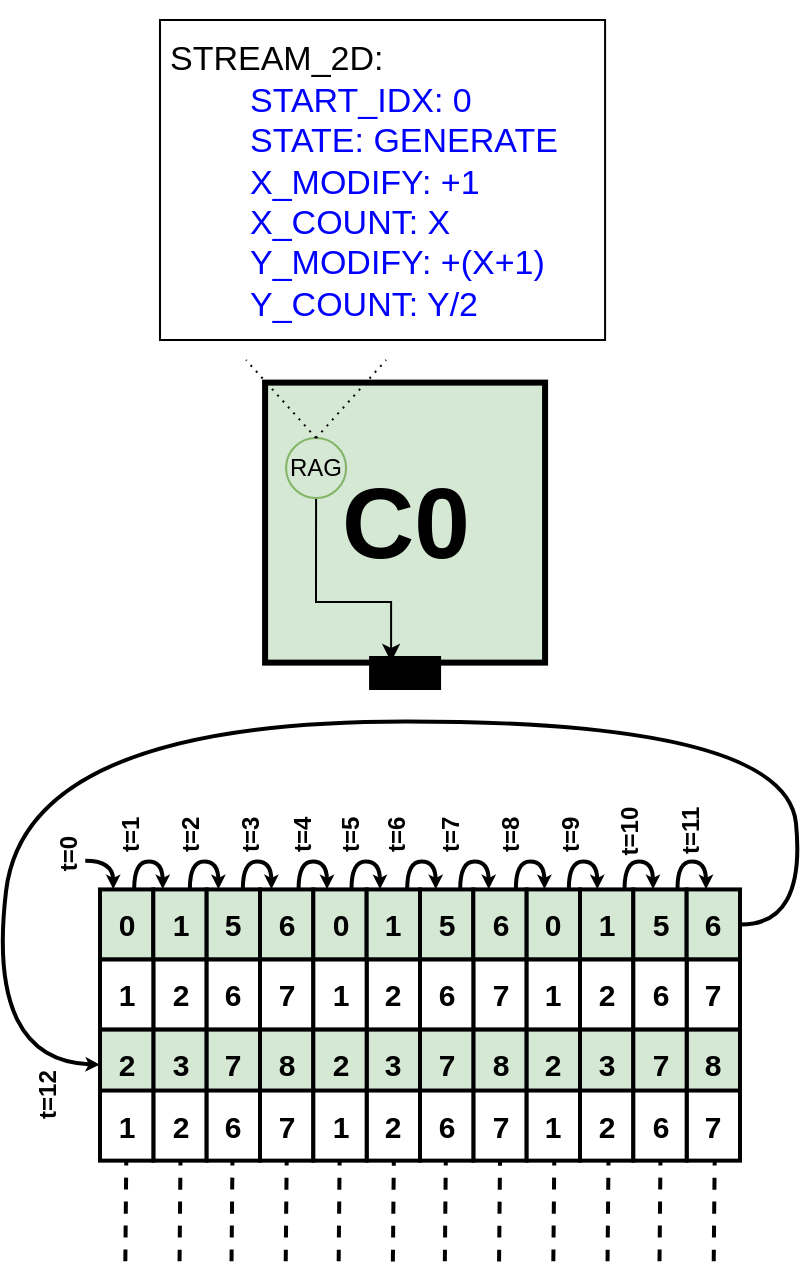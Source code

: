 <mxfile>
    <diagram id="S3U5kxDvKLirV9Vm2tow" name="Page-1">
        <mxGraphModel dx="-974" dy="2746" grid="1" gridSize="10" guides="1" tooltips="1" connect="1" arrows="1" fold="1" page="1" pageScale="1" pageWidth="1100" pageHeight="850" math="0" shadow="0">
            <root>
                <mxCell id="0"/>
                <mxCell id="1" parent="0"/>
                <mxCell id="ayUxG8s4VlRXzF5ZSCcd-15" value="C0" style="whiteSpace=wrap;html=1;aspect=fixed;fillColor=#d5e8d4;strokeColor=#000000;strokeWidth=3;fontSize=50;fontStyle=1" parent="1" vertex="1">
                    <mxGeometry x="3839.54" y="-578.69" width="140" height="140" as="geometry"/>
                </mxCell>
                <mxCell id="ayUxG8s4VlRXzF5ZSCcd-16" value="" style="rounded=0;whiteSpace=wrap;html=1;fontSize=50;fontColor=#000000;strokeColor=#000000;strokeWidth=6;fillColor=#000000;" parent="1" vertex="1">
                    <mxGeometry x="3894.54" y="-439" width="30" height="11" as="geometry"/>
                </mxCell>
                <mxCell id="ayUxG8s4VlRXzF5ZSCcd-17" style="edgeStyle=orthogonalEdgeStyle;rounded=0;orthogonalLoop=1;jettySize=auto;html=1;entryX=0.25;entryY=0;entryDx=0;entryDy=0;" parent="1" source="ayUxG8s4VlRXzF5ZSCcd-18" target="ayUxG8s4VlRXzF5ZSCcd-16" edge="1">
                    <mxGeometry relative="1" as="geometry">
                        <Array as="points">
                            <mxPoint x="3865.54" y="-469"/>
                            <mxPoint x="3902.54" y="-469"/>
                            <mxPoint x="3902.54" y="-439"/>
                        </Array>
                        <mxPoint x="3903.475" y="-515.788" as="targetPoint"/>
                    </mxGeometry>
                </mxCell>
                <mxCell id="ayUxG8s4VlRXzF5ZSCcd-18" value="RAG" style="ellipse;whiteSpace=wrap;html=1;aspect=fixed;sketch=0;fillColor=#d5e8d4;strokeColor=#82b366;" parent="1" vertex="1">
                    <mxGeometry x="3850.04" y="-551" width="30" height="30" as="geometry"/>
                </mxCell>
                <mxCell id="ayUxG8s4VlRXzF5ZSCcd-19" value="" style="endArrow=none;dashed=1;html=1;dashPattern=1 3;strokeWidth=1;exitX=0.5;exitY=0;exitDx=0;exitDy=0;jumpSize=0;" parent="1" source="ayUxG8s4VlRXzF5ZSCcd-18" edge="1">
                    <mxGeometry width="50" height="50" relative="1" as="geometry">
                        <mxPoint x="3950.04" y="-500" as="sourcePoint"/>
                        <mxPoint x="3830.04" y="-590" as="targetPoint"/>
                    </mxGeometry>
                </mxCell>
                <mxCell id="ayUxG8s4VlRXzF5ZSCcd-20" value="" style="endArrow=none;dashed=1;html=1;dashPattern=1 3;strokeWidth=1;exitX=0.5;exitY=0;exitDx=0;exitDy=0;jumpSize=0;" parent="1" source="ayUxG8s4VlRXzF5ZSCcd-18" edge="1">
                    <mxGeometry width="50" height="50" relative="1" as="geometry">
                        <mxPoint x="3875.04" y="-541" as="sourcePoint"/>
                        <mxPoint x="3900.04" y="-590" as="targetPoint"/>
                    </mxGeometry>
                </mxCell>
                <mxCell id="ayUxG8s4VlRXzF5ZSCcd-21" value="&lt;br style=&quot;font-size: 17px&quot;&gt;STREAM_2D:&lt;br style=&quot;font-size: 17px&quot;&gt;&#9;&lt;blockquote style=&quot;margin: 0px 0px 0px 40px ; border: none ; padding: 0px ; font-size: 17px&quot;&gt;&lt;font color=&quot;#0000ff&quot; style=&quot;font-size: 17px&quot;&gt;START_IDX: 0&lt;br style=&quot;font-size: 17px&quot;&gt;STATE: GENERATE&lt;br style=&quot;font-size: 17px&quot;&gt;X_MODIFY: +1&lt;br style=&quot;font-size: 17px&quot;&gt;X_COUNT: X&lt;/font&gt;&lt;/blockquote&gt;&lt;blockquote style=&quot;margin: 0px 0px 0px 40px ; border: none ; padding: 0px ; font-size: 17px&quot;&gt;&lt;font color=&quot;#0000ff&quot; style=&quot;font-size: 17px&quot;&gt;Y_MODIFY: +(X+1)&lt;/font&gt;&lt;/blockquote&gt;&lt;blockquote style=&quot;margin: 0px 0px 0px 40px ; border: none ; padding: 0px ; font-size: 17px&quot;&gt;&lt;font color=&quot;#0000ff&quot; style=&quot;font-size: 17px&quot;&gt;Y_COUNT: Y/2&lt;/font&gt;&lt;/blockquote&gt;&lt;font color=&quot;#0000ff&quot; style=&quot;font-size: 17px&quot;&gt;&lt;span style=&quot;font-size: 17px&quot;&gt;&#9;&lt;/span&gt;&lt;br style=&quot;font-size: 17px&quot;&gt;&lt;/font&gt;&lt;span style=&quot;font-size: 17px&quot;&gt;&#9;&lt;/span&gt;" style="text;html=1;strokeColor=default;fillColor=none;spacing=5;spacingTop=-20;whiteSpace=wrap;overflow=hidden;rounded=0;sketch=0;fontSize=17;" parent="1" vertex="1">
                    <mxGeometry x="3787" y="-760" width="222.54" height="160" as="geometry"/>
                </mxCell>
                <mxCell id="ayUxG8s4VlRXzF5ZSCcd-30" value="t=1" style="text;html=1;align=center;verticalAlign=middle;resizable=0;points=[];autosize=1;strokeColor=none;fillColor=none;fontSize=12;horizontal=0;fontStyle=1" parent="1" vertex="1">
                    <mxGeometry x="3757" y="-362.37" width="30" height="20" as="geometry"/>
                </mxCell>
                <mxCell id="ayUxG8s4VlRXzF5ZSCcd-31" value="t=2" style="text;html=1;align=center;verticalAlign=middle;resizable=0;points=[];autosize=1;strokeColor=none;fillColor=none;fontSize=12;horizontal=0;fontStyle=1" parent="1" vertex="1">
                    <mxGeometry x="3787" y="-362.37" width="30" height="20" as="geometry"/>
                </mxCell>
                <mxCell id="ayUxG8s4VlRXzF5ZSCcd-32" value="t=4" style="text;html=1;align=center;verticalAlign=middle;resizable=0;points=[];autosize=1;strokeColor=none;fillColor=none;fontSize=12;horizontal=0;fontStyle=1" parent="1" vertex="1">
                    <mxGeometry x="3843" y="-362.37" width="30" height="20" as="geometry"/>
                </mxCell>
                <mxCell id="ayUxG8s4VlRXzF5ZSCcd-33" value="t=6" style="text;html=1;align=center;verticalAlign=middle;resizable=0;points=[];autosize=1;strokeColor=none;fillColor=none;fontSize=12;horizontal=0;fontStyle=1" parent="1" vertex="1">
                    <mxGeometry x="3890" y="-362.37" width="30" height="20" as="geometry"/>
                </mxCell>
                <mxCell id="ayUxG8s4VlRXzF5ZSCcd-34" value="t=3" style="text;html=1;align=center;verticalAlign=middle;resizable=0;points=[];autosize=1;strokeColor=none;fillColor=none;fontSize=12;horizontal=0;fontStyle=1" parent="1" vertex="1">
                    <mxGeometry x="3817" y="-362.37" width="30" height="20" as="geometry"/>
                </mxCell>
                <mxCell id="ayUxG8s4VlRXzF5ZSCcd-35" value="t=5" style="text;html=1;align=center;verticalAlign=middle;resizable=0;points=[];autosize=1;strokeColor=none;fillColor=none;fontSize=12;horizontal=0;fontStyle=1" parent="1" vertex="1">
                    <mxGeometry x="3867" y="-362.37" width="30" height="20" as="geometry"/>
                </mxCell>
                <mxCell id="ayUxG8s4VlRXzF5ZSCcd-36" value="t=7" style="text;html=1;align=center;verticalAlign=middle;resizable=0;points=[];autosize=1;strokeColor=none;fillColor=none;fontSize=12;horizontal=0;fontStyle=1" parent="1" vertex="1">
                    <mxGeometry x="3917" y="-362.37" width="30" height="20" as="geometry"/>
                </mxCell>
                <mxCell id="ayUxG8s4VlRXzF5ZSCcd-37" value="t=0" style="text;html=1;align=center;verticalAlign=middle;resizable=0;points=[];autosize=1;strokeColor=none;fillColor=none;fontSize=12;horizontal=0;fontStyle=1" parent="1" vertex="1">
                    <mxGeometry x="3727" y="-352.72" width="30" height="20" as="geometry"/>
                </mxCell>
                <mxCell id="ayUxG8s4VlRXzF5ZSCcd-38" value="t=8" style="text;html=1;align=center;verticalAlign=middle;resizable=0;points=[];autosize=1;strokeColor=none;fillColor=none;fontSize=12;horizontal=0;fontStyle=1" parent="1" vertex="1">
                    <mxGeometry x="3947" y="-362.37" width="30" height="20" as="geometry"/>
                </mxCell>
                <mxCell id="ayUxG8s4VlRXzF5ZSCcd-39" value="t=9" style="text;html=1;align=center;verticalAlign=middle;resizable=0;points=[];autosize=1;strokeColor=none;fillColor=none;fontSize=12;horizontal=0;fontStyle=1" parent="1" vertex="1">
                    <mxGeometry x="3977" y="-362.37" width="30" height="20" as="geometry"/>
                </mxCell>
                <mxCell id="ayUxG8s4VlRXzF5ZSCcd-40" value="t=10" style="text;html=1;align=center;verticalAlign=middle;resizable=0;points=[];autosize=1;strokeColor=none;fillColor=none;fontSize=12;horizontal=0;fontStyle=1" parent="1" vertex="1">
                    <mxGeometry x="4007" y="-368.97" width="30" height="30" as="geometry"/>
                </mxCell>
                <mxCell id="ayUxG8s4VlRXzF5ZSCcd-41" value="t=11" style="text;html=1;align=center;verticalAlign=middle;resizable=0;points=[];autosize=1;strokeColor=none;fillColor=none;fontSize=12;horizontal=0;fontStyle=1" parent="1" vertex="1">
                    <mxGeometry x="4037" y="-369.29" width="30" height="30" as="geometry"/>
                </mxCell>
                <mxCell id="ayUxG8s4VlRXzF5ZSCcd-42" value="t=12" style="text;html=1;align=center;verticalAlign=middle;resizable=0;points=[];autosize=1;strokeColor=none;fillColor=none;fontSize=12;horizontal=0;fontStyle=1" parent="1" vertex="1">
                    <mxGeometry x="3716" y="-237.19" width="30" height="30" as="geometry"/>
                </mxCell>
                <mxCell id="ayUxG8s4VlRXzF5ZSCcd-72" value="" style="group;fontStyle=1;fontSize=15;" parent="1" vertex="1" connectable="0">
                    <mxGeometry x="3757" y="-325.29" width="320" height="186" as="geometry"/>
                </mxCell>
                <mxCell id="ayUxG8s4VlRXzF5ZSCcd-73" value="0" style="rounded=0;whiteSpace=wrap;html=1;fontSize=15;strokeWidth=2;fontStyle=1;fillColor=#d5e8d4;strokeColor=#000000;" parent="ayUxG8s4VlRXzF5ZSCcd-72" vertex="1">
                    <mxGeometry width="26.667" height="35.051" as="geometry"/>
                </mxCell>
                <mxCell id="ayUxG8s4VlRXzF5ZSCcd-74" value="1" style="rounded=0;whiteSpace=wrap;html=1;fontSize=15;strokeWidth=2;fontStyle=1;fillColor=#d5e8d4;strokeColor=#000000;" parent="ayUxG8s4VlRXzF5ZSCcd-72" vertex="1">
                    <mxGeometry x="26.667" width="26.667" height="35.051" as="geometry"/>
                </mxCell>
                <mxCell id="ayUxG8s4VlRXzF5ZSCcd-75" value="2" style="rounded=0;whiteSpace=wrap;html=1;fontSize=15;strokeWidth=2;fontStyle=1;" parent="ayUxG8s4VlRXzF5ZSCcd-72" vertex="1">
                    <mxGeometry x="26.667" y="35.051" width="26.667" height="35.051" as="geometry"/>
                </mxCell>
                <mxCell id="ayUxG8s4VlRXzF5ZSCcd-76" value="3" style="rounded=0;whiteSpace=wrap;html=1;fontSize=15;strokeWidth=2;fontStyle=1;fillColor=#d5e8d4;strokeColor=#000000;" parent="ayUxG8s4VlRXzF5ZSCcd-72" vertex="1">
                    <mxGeometry x="26.667" y="70.103" width="26.667" height="35.051" as="geometry"/>
                </mxCell>
                <mxCell id="ayUxG8s4VlRXzF5ZSCcd-77" value="5" style="rounded=0;whiteSpace=wrap;html=1;fontSize=15;strokeWidth=2;fontStyle=1;fillColor=#d5e8d4;strokeColor=#000000;" parent="ayUxG8s4VlRXzF5ZSCcd-72" vertex="1">
                    <mxGeometry x="53.333" width="26.667" height="35.051" as="geometry"/>
                </mxCell>
                <mxCell id="ayUxG8s4VlRXzF5ZSCcd-78" value="6" style="rounded=0;whiteSpace=wrap;html=1;fontSize=15;strokeWidth=2;fontStyle=1;fillColor=#d5e8d4;strokeColor=#000000;" parent="ayUxG8s4VlRXzF5ZSCcd-72" vertex="1">
                    <mxGeometry x="80" width="26.667" height="35.051" as="geometry"/>
                </mxCell>
                <mxCell id="ayUxG8s4VlRXzF5ZSCcd-79" value="7" style="rounded=0;whiteSpace=wrap;html=1;fontSize=15;strokeWidth=2;fontStyle=1;" parent="ayUxG8s4VlRXzF5ZSCcd-72" vertex="1">
                    <mxGeometry x="80" y="35.051" width="26.667" height="35.051" as="geometry"/>
                </mxCell>
                <mxCell id="ayUxG8s4VlRXzF5ZSCcd-80" value="8" style="rounded=0;whiteSpace=wrap;html=1;fontSize=15;strokeWidth=2;fontStyle=1;fillColor=#d5e8d4;strokeColor=#000000;" parent="ayUxG8s4VlRXzF5ZSCcd-72" vertex="1">
                    <mxGeometry x="80" y="70.103" width="26.667" height="35.051" as="geometry"/>
                </mxCell>
                <mxCell id="ayUxG8s4VlRXzF5ZSCcd-81" value="1" style="rounded=0;whiteSpace=wrap;html=1;fontSize=15;strokeWidth=2;fontStyle=1;" parent="ayUxG8s4VlRXzF5ZSCcd-72" vertex="1">
                    <mxGeometry y="35.051" width="26.667" height="35.051" as="geometry"/>
                </mxCell>
                <mxCell id="ayUxG8s4VlRXzF5ZSCcd-82" value="6" style="rounded=0;whiteSpace=wrap;html=1;fontSize=15;strokeWidth=2;fontStyle=1;" parent="ayUxG8s4VlRXzF5ZSCcd-72" vertex="1">
                    <mxGeometry x="53.333" y="35.051" width="26.667" height="35.051" as="geometry"/>
                </mxCell>
                <mxCell id="ayUxG8s4VlRXzF5ZSCcd-83" value="2" style="rounded=0;whiteSpace=wrap;html=1;fontSize=15;strokeWidth=2;fontStyle=1;fillColor=#d5e8d4;strokeColor=#000000;" parent="ayUxG8s4VlRXzF5ZSCcd-72" vertex="1">
                    <mxGeometry y="70.103" width="26.667" height="35.051" as="geometry"/>
                </mxCell>
                <mxCell id="ayUxG8s4VlRXzF5ZSCcd-84" value="7" style="rounded=0;whiteSpace=wrap;html=1;fontSize=15;strokeWidth=2;fontStyle=1;fillColor=#d5e8d4;strokeColor=#000000;" parent="ayUxG8s4VlRXzF5ZSCcd-72" vertex="1">
                    <mxGeometry x="53.333" y="70.103" width="26.667" height="35.051" as="geometry"/>
                </mxCell>
                <mxCell id="ayUxG8s4VlRXzF5ZSCcd-85" value="0" style="rounded=0;whiteSpace=wrap;html=1;fontSize=15;strokeWidth=2;fontStyle=1;fillColor=#d5e8d4;strokeColor=#000000;" parent="ayUxG8s4VlRXzF5ZSCcd-72" vertex="1">
                    <mxGeometry x="106.667" width="26.667" height="35.051" as="geometry"/>
                </mxCell>
                <mxCell id="ayUxG8s4VlRXzF5ZSCcd-86" value="1" style="rounded=0;whiteSpace=wrap;html=1;fontSize=15;strokeWidth=2;fontStyle=1;fillColor=#d5e8d4;strokeColor=#000000;" parent="ayUxG8s4VlRXzF5ZSCcd-72" vertex="1">
                    <mxGeometry x="133.333" width="26.667" height="35.051" as="geometry"/>
                </mxCell>
                <mxCell id="ayUxG8s4VlRXzF5ZSCcd-87" value="2" style="rounded=0;whiteSpace=wrap;html=1;fontSize=15;strokeWidth=2;fontStyle=1;" parent="ayUxG8s4VlRXzF5ZSCcd-72" vertex="1">
                    <mxGeometry x="133.333" y="35.051" width="26.667" height="35.051" as="geometry"/>
                </mxCell>
                <mxCell id="ayUxG8s4VlRXzF5ZSCcd-88" value="3" style="rounded=0;whiteSpace=wrap;html=1;fontSize=15;strokeWidth=2;fontStyle=1;fillColor=#d5e8d4;strokeColor=#000000;" parent="ayUxG8s4VlRXzF5ZSCcd-72" vertex="1">
                    <mxGeometry x="133.333" y="70.103" width="26.667" height="35.051" as="geometry"/>
                </mxCell>
                <mxCell id="ayUxG8s4VlRXzF5ZSCcd-89" value="5" style="rounded=0;whiteSpace=wrap;html=1;fontSize=15;strokeWidth=2;fontStyle=1;fillColor=#d5e8d4;strokeColor=#000000;" parent="ayUxG8s4VlRXzF5ZSCcd-72" vertex="1">
                    <mxGeometry x="160" width="26.667" height="35.051" as="geometry"/>
                </mxCell>
                <mxCell id="ayUxG8s4VlRXzF5ZSCcd-90" value="6" style="rounded=0;whiteSpace=wrap;html=1;fontSize=15;strokeWidth=2;fontStyle=1;fillColor=#d5e8d4;strokeColor=#000000;" parent="ayUxG8s4VlRXzF5ZSCcd-72" vertex="1">
                    <mxGeometry x="186.667" width="26.667" height="35.051" as="geometry"/>
                </mxCell>
                <mxCell id="ayUxG8s4VlRXzF5ZSCcd-91" value="7" style="rounded=0;whiteSpace=wrap;html=1;fontSize=15;strokeWidth=2;fontStyle=1;" parent="ayUxG8s4VlRXzF5ZSCcd-72" vertex="1">
                    <mxGeometry x="186.667" y="35.051" width="26.667" height="35.051" as="geometry"/>
                </mxCell>
                <mxCell id="ayUxG8s4VlRXzF5ZSCcd-92" value="8" style="rounded=0;whiteSpace=wrap;html=1;fontSize=15;strokeWidth=2;fontStyle=1;fillColor=#d5e8d4;strokeColor=#000000;" parent="ayUxG8s4VlRXzF5ZSCcd-72" vertex="1">
                    <mxGeometry x="186.667" y="70.103" width="26.667" height="35.051" as="geometry"/>
                </mxCell>
                <mxCell id="ayUxG8s4VlRXzF5ZSCcd-93" value="1" style="rounded=0;whiteSpace=wrap;html=1;fontSize=15;strokeWidth=2;fontStyle=1;" parent="ayUxG8s4VlRXzF5ZSCcd-72" vertex="1">
                    <mxGeometry x="106.667" y="35.051" width="26.667" height="35.051" as="geometry"/>
                </mxCell>
                <mxCell id="ayUxG8s4VlRXzF5ZSCcd-94" value="6" style="rounded=0;whiteSpace=wrap;html=1;fontSize=15;strokeWidth=2;fontStyle=1;" parent="ayUxG8s4VlRXzF5ZSCcd-72" vertex="1">
                    <mxGeometry x="160" y="35.051" width="26.667" height="35.051" as="geometry"/>
                </mxCell>
                <mxCell id="ayUxG8s4VlRXzF5ZSCcd-95" value="2" style="rounded=0;whiteSpace=wrap;html=1;fontSize=15;strokeWidth=2;fontStyle=1;fillColor=#d5e8d4;strokeColor=#000000;" parent="ayUxG8s4VlRXzF5ZSCcd-72" vertex="1">
                    <mxGeometry x="106.667" y="70.103" width="26.667" height="35.051" as="geometry"/>
                </mxCell>
                <mxCell id="ayUxG8s4VlRXzF5ZSCcd-96" value="7" style="rounded=0;whiteSpace=wrap;html=1;fontSize=15;strokeWidth=2;fontStyle=1;fillColor=#d5e8d4;strokeColor=#000000;" parent="ayUxG8s4VlRXzF5ZSCcd-72" vertex="1">
                    <mxGeometry x="160" y="70.103" width="26.667" height="35.051" as="geometry"/>
                </mxCell>
                <mxCell id="ayUxG8s4VlRXzF5ZSCcd-97" value="0" style="rounded=0;whiteSpace=wrap;html=1;fontSize=15;strokeWidth=2;fontStyle=1;fillColor=#d5e8d4;strokeColor=#000000;" parent="ayUxG8s4VlRXzF5ZSCcd-72" vertex="1">
                    <mxGeometry x="213.333" width="26.667" height="35.051" as="geometry"/>
                </mxCell>
                <mxCell id="ayUxG8s4VlRXzF5ZSCcd-98" value="1" style="rounded=0;whiteSpace=wrap;html=1;fontSize=15;strokeWidth=2;fontStyle=1;fillColor=#d5e8d4;strokeColor=#000000;" parent="ayUxG8s4VlRXzF5ZSCcd-72" vertex="1">
                    <mxGeometry x="240" width="26.667" height="35.051" as="geometry"/>
                </mxCell>
                <mxCell id="ayUxG8s4VlRXzF5ZSCcd-99" value="2" style="rounded=0;whiteSpace=wrap;html=1;fontSize=15;strokeWidth=2;fontStyle=1;" parent="ayUxG8s4VlRXzF5ZSCcd-72" vertex="1">
                    <mxGeometry x="240" y="35.051" width="26.667" height="35.051" as="geometry"/>
                </mxCell>
                <mxCell id="ayUxG8s4VlRXzF5ZSCcd-100" value="3" style="rounded=0;whiteSpace=wrap;html=1;fontSize=15;strokeWidth=2;fontStyle=1;fillColor=#d5e8d4;strokeColor=#000000;" parent="ayUxG8s4VlRXzF5ZSCcd-72" vertex="1">
                    <mxGeometry x="240" y="70.103" width="26.667" height="35.051" as="geometry"/>
                </mxCell>
                <mxCell id="ayUxG8s4VlRXzF5ZSCcd-101" value="5" style="rounded=0;whiteSpace=wrap;html=1;fontSize=15;strokeWidth=2;fontStyle=1;fillColor=#d5e8d4;strokeColor=#000000;" parent="ayUxG8s4VlRXzF5ZSCcd-72" vertex="1">
                    <mxGeometry x="266.667" width="26.667" height="35.051" as="geometry"/>
                </mxCell>
                <mxCell id="ayUxG8s4VlRXzF5ZSCcd-102" value="6" style="rounded=0;whiteSpace=wrap;html=1;fontSize=15;strokeWidth=2;fontStyle=1;fillColor=#d5e8d4;strokeColor=#000000;" parent="ayUxG8s4VlRXzF5ZSCcd-72" vertex="1">
                    <mxGeometry x="293.333" width="26.667" height="35.051" as="geometry"/>
                </mxCell>
                <mxCell id="ayUxG8s4VlRXzF5ZSCcd-103" value="7" style="rounded=0;whiteSpace=wrap;html=1;fontSize=15;strokeWidth=2;fontStyle=1;" parent="ayUxG8s4VlRXzF5ZSCcd-72" vertex="1">
                    <mxGeometry x="293.333" y="35.051" width="26.667" height="35.051" as="geometry"/>
                </mxCell>
                <mxCell id="ayUxG8s4VlRXzF5ZSCcd-104" value="8" style="rounded=0;whiteSpace=wrap;html=1;fontSize=15;strokeWidth=2;fontStyle=1;fillColor=#d5e8d4;strokeColor=#000000;" parent="ayUxG8s4VlRXzF5ZSCcd-72" vertex="1">
                    <mxGeometry x="293.333" y="70.103" width="26.667" height="35.051" as="geometry"/>
                </mxCell>
                <mxCell id="ayUxG8s4VlRXzF5ZSCcd-105" value="1" style="rounded=0;whiteSpace=wrap;html=1;fontSize=15;strokeWidth=2;fontStyle=1;" parent="ayUxG8s4VlRXzF5ZSCcd-72" vertex="1">
                    <mxGeometry x="213.333" y="35.051" width="26.667" height="35.051" as="geometry"/>
                </mxCell>
                <mxCell id="ayUxG8s4VlRXzF5ZSCcd-106" value="6" style="rounded=0;whiteSpace=wrap;html=1;fontSize=15;strokeWidth=2;fontStyle=1;" parent="ayUxG8s4VlRXzF5ZSCcd-72" vertex="1">
                    <mxGeometry x="266.667" y="35.051" width="26.667" height="35.051" as="geometry"/>
                </mxCell>
                <mxCell id="ayUxG8s4VlRXzF5ZSCcd-107" value="2" style="rounded=0;whiteSpace=wrap;html=1;fontSize=15;strokeWidth=2;fontStyle=1;fillColor=#d5e8d4;strokeColor=#000000;" parent="ayUxG8s4VlRXzF5ZSCcd-72" vertex="1">
                    <mxGeometry x="213.333" y="70.103" width="26.667" height="35.051" as="geometry"/>
                </mxCell>
                <mxCell id="ayUxG8s4VlRXzF5ZSCcd-108" value="7" style="rounded=0;whiteSpace=wrap;html=1;fontSize=15;strokeWidth=2;fontStyle=1;fillColor=#d5e8d4;strokeColor=#000000;" parent="ayUxG8s4VlRXzF5ZSCcd-72" vertex="1">
                    <mxGeometry x="266.667" y="70.103" width="26.667" height="35.051" as="geometry"/>
                </mxCell>
                <mxCell id="ayUxG8s4VlRXzF5ZSCcd-109" value="2" style="rounded=0;whiteSpace=wrap;html=1;fontSize=15;strokeWidth=2;fontStyle=1;" parent="ayUxG8s4VlRXzF5ZSCcd-72" vertex="1">
                    <mxGeometry x="26.667" y="100.562" width="26.667" height="35.051" as="geometry"/>
                </mxCell>
                <mxCell id="ayUxG8s4VlRXzF5ZSCcd-110" value="7" style="rounded=0;whiteSpace=wrap;html=1;fontSize=15;strokeWidth=2;fontStyle=1;" parent="ayUxG8s4VlRXzF5ZSCcd-72" vertex="1">
                    <mxGeometry x="80" y="100.562" width="26.667" height="35.051" as="geometry"/>
                </mxCell>
                <mxCell id="ayUxG8s4VlRXzF5ZSCcd-111" value="1" style="rounded=0;whiteSpace=wrap;html=1;fontSize=15;strokeWidth=2;fontStyle=1;" parent="ayUxG8s4VlRXzF5ZSCcd-72" vertex="1">
                    <mxGeometry y="100.562" width="26.667" height="35.051" as="geometry"/>
                </mxCell>
                <mxCell id="ayUxG8s4VlRXzF5ZSCcd-112" value="6" style="rounded=0;whiteSpace=wrap;html=1;fontSize=15;strokeWidth=2;fontStyle=1;" parent="ayUxG8s4VlRXzF5ZSCcd-72" vertex="1">
                    <mxGeometry x="53.333" y="100.562" width="26.667" height="35.051" as="geometry"/>
                </mxCell>
                <mxCell id="ayUxG8s4VlRXzF5ZSCcd-113" value="2" style="rounded=0;whiteSpace=wrap;html=1;fontSize=15;strokeWidth=2;fontStyle=1;" parent="ayUxG8s4VlRXzF5ZSCcd-72" vertex="1">
                    <mxGeometry x="133.333" y="100.562" width="26.667" height="35.051" as="geometry"/>
                </mxCell>
                <mxCell id="ayUxG8s4VlRXzF5ZSCcd-114" value="7" style="rounded=0;whiteSpace=wrap;html=1;fontSize=15;strokeWidth=2;fontStyle=1;" parent="ayUxG8s4VlRXzF5ZSCcd-72" vertex="1">
                    <mxGeometry x="186.667" y="100.562" width="26.667" height="35.051" as="geometry"/>
                </mxCell>
                <mxCell id="ayUxG8s4VlRXzF5ZSCcd-115" value="1" style="rounded=0;whiteSpace=wrap;html=1;fontSize=15;strokeWidth=2;fontStyle=1;" parent="ayUxG8s4VlRXzF5ZSCcd-72" vertex="1">
                    <mxGeometry x="106.667" y="100.562" width="26.667" height="35.051" as="geometry"/>
                </mxCell>
                <mxCell id="ayUxG8s4VlRXzF5ZSCcd-116" value="6" style="rounded=0;whiteSpace=wrap;html=1;fontSize=15;strokeWidth=2;fontStyle=1;" parent="ayUxG8s4VlRXzF5ZSCcd-72" vertex="1">
                    <mxGeometry x="160" y="100.562" width="26.667" height="35.051" as="geometry"/>
                </mxCell>
                <mxCell id="ayUxG8s4VlRXzF5ZSCcd-117" value="2" style="rounded=0;whiteSpace=wrap;html=1;fontSize=15;strokeWidth=2;fontStyle=1;" parent="ayUxG8s4VlRXzF5ZSCcd-72" vertex="1">
                    <mxGeometry x="240" y="100.562" width="26.667" height="35.051" as="geometry"/>
                </mxCell>
                <mxCell id="ayUxG8s4VlRXzF5ZSCcd-118" value="7" style="rounded=0;whiteSpace=wrap;html=1;fontSize=15;strokeWidth=2;fontStyle=1;" parent="ayUxG8s4VlRXzF5ZSCcd-72" vertex="1">
                    <mxGeometry x="293.333" y="100.562" width="26.667" height="35.051" as="geometry"/>
                </mxCell>
                <mxCell id="ayUxG8s4VlRXzF5ZSCcd-119" value="1" style="rounded=0;whiteSpace=wrap;html=1;fontSize=15;strokeWidth=2;fontStyle=1;" parent="ayUxG8s4VlRXzF5ZSCcd-72" vertex="1">
                    <mxGeometry x="213.333" y="100.562" width="26.667" height="35.051" as="geometry"/>
                </mxCell>
                <mxCell id="ayUxG8s4VlRXzF5ZSCcd-120" value="6" style="rounded=0;whiteSpace=wrap;html=1;fontSize=15;strokeWidth=2;fontStyle=1;" parent="ayUxG8s4VlRXzF5ZSCcd-72" vertex="1">
                    <mxGeometry x="266.667" y="100.562" width="26.667" height="35.051" as="geometry"/>
                </mxCell>
                <mxCell id="ayUxG8s4VlRXzF5ZSCcd-121" value="" style="endArrow=none;dashed=1;html=1;fontSize=15;endSize=1;strokeWidth=2;curved=1;fontStyle=1" parent="ayUxG8s4VlRXzF5ZSCcd-72" edge="1">
                    <mxGeometry width="50" height="50" relative="1" as="geometry">
                        <mxPoint x="12.667" y="185.93" as="sourcePoint"/>
                        <mxPoint x="13.133" y="135.614" as="targetPoint"/>
                    </mxGeometry>
                </mxCell>
                <mxCell id="ayUxG8s4VlRXzF5ZSCcd-122" value="" style="endArrow=none;dashed=1;html=1;fontSize=15;endSize=1;strokeWidth=2;curved=1;fontStyle=1" parent="ayUxG8s4VlRXzF5ZSCcd-72" edge="1">
                    <mxGeometry width="50" height="50" relative="1" as="geometry">
                        <mxPoint x="39.773" y="185.965" as="sourcePoint"/>
                        <mxPoint x="40.24" y="135.649" as="targetPoint"/>
                    </mxGeometry>
                </mxCell>
                <mxCell id="ayUxG8s4VlRXzF5ZSCcd-123" value="" style="endArrow=none;dashed=1;html=1;fontSize=15;endSize=1;strokeWidth=2;curved=1;fontStyle=1" parent="ayUxG8s4VlRXzF5ZSCcd-72" edge="1">
                    <mxGeometry width="50" height="50" relative="1" as="geometry">
                        <mxPoint x="65.76" y="185.93" as="sourcePoint"/>
                        <mxPoint x="66.227" y="135.614" as="targetPoint"/>
                    </mxGeometry>
                </mxCell>
                <mxCell id="ayUxG8s4VlRXzF5ZSCcd-124" value="" style="endArrow=none;dashed=1;html=1;fontSize=15;endSize=1;strokeWidth=2;curved=1;fontStyle=1" parent="ayUxG8s4VlRXzF5ZSCcd-72" edge="1">
                    <mxGeometry width="50" height="50" relative="1" as="geometry">
                        <mxPoint x="92.867" y="185.965" as="sourcePoint"/>
                        <mxPoint x="93.333" y="135.649" as="targetPoint"/>
                    </mxGeometry>
                </mxCell>
                <mxCell id="ayUxG8s4VlRXzF5ZSCcd-125" value="" style="endArrow=none;dashed=1;html=1;fontSize=15;endSize=1;strokeWidth=2;curved=1;fontStyle=1" parent="ayUxG8s4VlRXzF5ZSCcd-72" edge="1">
                    <mxGeometry width="50" height="50" relative="1" as="geometry">
                        <mxPoint x="119.333" y="185.965" as="sourcePoint"/>
                        <mxPoint x="119.8" y="135.649" as="targetPoint"/>
                    </mxGeometry>
                </mxCell>
                <mxCell id="ayUxG8s4VlRXzF5ZSCcd-126" value="" style="endArrow=none;dashed=1;html=1;fontSize=15;endSize=1;strokeWidth=2;curved=1;fontStyle=1" parent="ayUxG8s4VlRXzF5ZSCcd-72" edge="1">
                    <mxGeometry width="50" height="50" relative="1" as="geometry">
                        <mxPoint x="146.44" y="186" as="sourcePoint"/>
                        <mxPoint x="146.907" y="135.684" as="targetPoint"/>
                    </mxGeometry>
                </mxCell>
                <mxCell id="ayUxG8s4VlRXzF5ZSCcd-127" value="" style="endArrow=none;dashed=1;html=1;fontSize=15;endSize=1;strokeWidth=2;curved=1;fontStyle=1" parent="ayUxG8s4VlRXzF5ZSCcd-72" edge="1">
                    <mxGeometry width="50" height="50" relative="1" as="geometry">
                        <mxPoint x="172.427" y="185.965" as="sourcePoint"/>
                        <mxPoint x="172.893" y="135.649" as="targetPoint"/>
                    </mxGeometry>
                </mxCell>
                <mxCell id="ayUxG8s4VlRXzF5ZSCcd-128" value="" style="endArrow=none;dashed=1;html=1;fontSize=15;endSize=1;strokeWidth=2;curved=1;fontStyle=1" parent="ayUxG8s4VlRXzF5ZSCcd-72" edge="1">
                    <mxGeometry width="50" height="50" relative="1" as="geometry">
                        <mxPoint x="199.533" y="186" as="sourcePoint"/>
                        <mxPoint x="200.0" y="135.684" as="targetPoint"/>
                    </mxGeometry>
                </mxCell>
                <mxCell id="ayUxG8s4VlRXzF5ZSCcd-129" value="" style="endArrow=none;dashed=1;html=1;fontSize=15;endSize=1;strokeWidth=2;curved=1;fontStyle=1" parent="ayUxG8s4VlRXzF5ZSCcd-72" edge="1">
                    <mxGeometry width="50" height="50" relative="1" as="geometry">
                        <mxPoint x="226.667" y="185.93" as="sourcePoint"/>
                        <mxPoint x="227.133" y="135.614" as="targetPoint"/>
                    </mxGeometry>
                </mxCell>
                <mxCell id="ayUxG8s4VlRXzF5ZSCcd-130" value="" style="endArrow=none;dashed=1;html=1;fontSize=15;endSize=1;strokeWidth=2;curved=1;fontStyle=1" parent="ayUxG8s4VlRXzF5ZSCcd-72" edge="1">
                    <mxGeometry width="50" height="50" relative="1" as="geometry">
                        <mxPoint x="253.773" y="185.965" as="sourcePoint"/>
                        <mxPoint x="254.24" y="135.649" as="targetPoint"/>
                    </mxGeometry>
                </mxCell>
                <mxCell id="ayUxG8s4VlRXzF5ZSCcd-131" value="" style="endArrow=none;dashed=1;html=1;fontSize=15;endSize=1;strokeWidth=2;curved=1;fontStyle=1" parent="ayUxG8s4VlRXzF5ZSCcd-72" edge="1">
                    <mxGeometry width="50" height="50" relative="1" as="geometry">
                        <mxPoint x="279.76" y="185.93" as="sourcePoint"/>
                        <mxPoint x="280.227" y="135.614" as="targetPoint"/>
                    </mxGeometry>
                </mxCell>
                <mxCell id="ayUxG8s4VlRXzF5ZSCcd-132" value="" style="endArrow=none;dashed=1;html=1;fontSize=15;endSize=1;strokeWidth=2;curved=1;fontStyle=1" parent="ayUxG8s4VlRXzF5ZSCcd-72" edge="1">
                    <mxGeometry width="50" height="50" relative="1" as="geometry">
                        <mxPoint x="306.867" y="185.965" as="sourcePoint"/>
                        <mxPoint x="307.333" y="135.649" as="targetPoint"/>
                    </mxGeometry>
                </mxCell>
                <mxCell id="ayUxG8s4VlRXzF5ZSCcd-133" value="" style="endArrow=classic;html=1;fontSize=12;endSize=1;strokeWidth=2;curved=1;exitX=1;exitY=0.5;exitDx=0;exitDy=0;entryX=0;entryY=0.5;entryDx=0;entryDy=0;" parent="ayUxG8s4VlRXzF5ZSCcd-72" source="ayUxG8s4VlRXzF5ZSCcd-102" target="ayUxG8s4VlRXzF5ZSCcd-83" edge="1">
                    <mxGeometry width="50" height="50" relative="1" as="geometry">
                        <mxPoint x="250" y="-42.69" as="sourcePoint"/>
                        <mxPoint x="-60" y="27.31" as="targetPoint"/>
                        <Array as="points">
                            <mxPoint x="353" y="18"/>
                            <mxPoint x="343" y="-84"/>
                            <mxPoint x="-37" y="-84"/>
                            <mxPoint x="-57" y="86"/>
                        </Array>
                    </mxGeometry>
                </mxCell>
                <mxCell id="ayUxG8s4VlRXzF5ZSCcd-134" value="" style="group" parent="1" vertex="1" connectable="0">
                    <mxGeometry x="3750" y="-339.29" width="310" height="14.31" as="geometry"/>
                </mxCell>
                <mxCell id="ayUxG8s4VlRXzF5ZSCcd-135" style="edgeStyle=orthogonalEdgeStyle;curved=1;orthogonalLoop=1;jettySize=auto;html=1;exitX=0.75;exitY=0;exitDx=0;exitDy=0;entryX=0.25;entryY=0;entryDx=0;entryDy=0;fontSize=12;endSize=1;strokeWidth=2;" parent="ayUxG8s4VlRXzF5ZSCcd-134" edge="1">
                    <mxGeometry relative="1" as="geometry">
                        <mxPoint x="51.927" y="13.859" as="sourcePoint"/>
                        <mxPoint x="65.51" y="13.859" as="targetPoint"/>
                        <Array as="points">
                            <mxPoint x="52.606"/>
                            <mxPoint x="66.189"/>
                            <mxPoint x="66.189" y="14.299"/>
                        </Array>
                    </mxGeometry>
                </mxCell>
                <mxCell id="ayUxG8s4VlRXzF5ZSCcd-136" style="edgeStyle=orthogonalEdgeStyle;curved=1;orthogonalLoop=1;jettySize=auto;html=1;exitX=0.75;exitY=0;exitDx=0;exitDy=0;entryX=0.25;entryY=0;entryDx=0;entryDy=0;fontSize=12;endSize=1;strokeWidth=2;" parent="ayUxG8s4VlRXzF5ZSCcd-134" edge="1">
                    <mxGeometry relative="1" as="geometry">
                        <mxPoint x="24.082" y="13.859" as="sourcePoint"/>
                        <mxPoint x="37.665" y="13.859" as="targetPoint"/>
                        <Array as="points">
                            <mxPoint x="24.761"/>
                            <mxPoint x="38.344"/>
                            <mxPoint x="38.344" y="14.299"/>
                        </Array>
                    </mxGeometry>
                </mxCell>
                <mxCell id="ayUxG8s4VlRXzF5ZSCcd-137" style="edgeStyle=orthogonalEdgeStyle;curved=1;orthogonalLoop=1;jettySize=auto;html=1;exitX=0.75;exitY=0;exitDx=0;exitDy=0;entryX=0.25;entryY=0;entryDx=0;entryDy=0;fontSize=12;endSize=1;strokeWidth=2;" parent="ayUxG8s4VlRXzF5ZSCcd-134" edge="1">
                    <mxGeometry relative="1" as="geometry">
                        <mxPoint x="106.258" y="13.859" as="sourcePoint"/>
                        <mxPoint x="119.841" y="13.859" as="targetPoint"/>
                        <Array as="points">
                            <mxPoint x="106.937"/>
                            <mxPoint x="120.52"/>
                            <mxPoint x="120.52" y="14.299"/>
                        </Array>
                    </mxGeometry>
                </mxCell>
                <mxCell id="ayUxG8s4VlRXzF5ZSCcd-138" style="edgeStyle=orthogonalEdgeStyle;curved=1;orthogonalLoop=1;jettySize=auto;html=1;exitX=0.75;exitY=0;exitDx=0;exitDy=0;entryX=0.25;entryY=0;entryDx=0;entryDy=0;fontSize=12;endSize=1;strokeWidth=2;" parent="ayUxG8s4VlRXzF5ZSCcd-134" edge="1">
                    <mxGeometry relative="1" as="geometry">
                        <mxPoint x="78.413" y="13.859" as="sourcePoint"/>
                        <mxPoint x="91.996" y="13.859" as="targetPoint"/>
                        <Array as="points">
                            <mxPoint x="79.093"/>
                            <mxPoint x="92.675"/>
                            <mxPoint x="92.675" y="14.299"/>
                        </Array>
                    </mxGeometry>
                </mxCell>
                <mxCell id="ayUxG8s4VlRXzF5ZSCcd-139" style="edgeStyle=orthogonalEdgeStyle;curved=1;orthogonalLoop=1;jettySize=auto;html=1;exitX=0.75;exitY=0;exitDx=0;exitDy=0;entryX=0.25;entryY=0;entryDx=0;entryDy=0;fontSize=12;endSize=1;strokeWidth=2;" parent="ayUxG8s4VlRXzF5ZSCcd-134" edge="1">
                    <mxGeometry relative="1" as="geometry">
                        <mxPoint x="160.589" y="13.859" as="sourcePoint"/>
                        <mxPoint x="174.172" y="13.859" as="targetPoint"/>
                        <Array as="points">
                            <mxPoint x="161.268"/>
                            <mxPoint x="174.851"/>
                            <mxPoint x="174.851" y="14.299"/>
                        </Array>
                    </mxGeometry>
                </mxCell>
                <mxCell id="ayUxG8s4VlRXzF5ZSCcd-140" style="edgeStyle=orthogonalEdgeStyle;curved=1;orthogonalLoop=1;jettySize=auto;html=1;exitX=0.75;exitY=0;exitDx=0;exitDy=0;entryX=0.25;entryY=0;entryDx=0;entryDy=0;fontSize=12;endSize=1;strokeWidth=2;" parent="ayUxG8s4VlRXzF5ZSCcd-134" edge="1">
                    <mxGeometry relative="1" as="geometry">
                        <mxPoint x="132.745" y="13.859" as="sourcePoint"/>
                        <mxPoint x="146.327" y="13.859" as="targetPoint"/>
                        <Array as="points">
                            <mxPoint x="133.424"/>
                            <mxPoint x="147.007"/>
                            <mxPoint x="147.007" y="14.299"/>
                        </Array>
                    </mxGeometry>
                </mxCell>
                <mxCell id="ayUxG8s4VlRXzF5ZSCcd-141" style="edgeStyle=orthogonalEdgeStyle;curved=1;orthogonalLoop=1;jettySize=auto;html=1;exitX=0.75;exitY=0;exitDx=0;exitDy=0;entryX=0.25;entryY=0;entryDx=0;entryDy=0;fontSize=12;endSize=1;strokeWidth=2;" parent="ayUxG8s4VlRXzF5ZSCcd-134" edge="1">
                    <mxGeometry relative="1" as="geometry">
                        <mxPoint x="214.92" y="13.859" as="sourcePoint"/>
                        <mxPoint x="228.503" y="13.859" as="targetPoint"/>
                        <Array as="points">
                            <mxPoint x="215.6"/>
                            <mxPoint x="229.182"/>
                            <mxPoint x="229.182" y="14.299"/>
                        </Array>
                    </mxGeometry>
                </mxCell>
                <mxCell id="ayUxG8s4VlRXzF5ZSCcd-142" style="edgeStyle=orthogonalEdgeStyle;curved=1;orthogonalLoop=1;jettySize=auto;html=1;exitX=0.75;exitY=0;exitDx=0;exitDy=0;entryX=0.25;entryY=0;entryDx=0;entryDy=0;fontSize=12;endSize=1;strokeWidth=2;" parent="ayUxG8s4VlRXzF5ZSCcd-134" edge="1">
                    <mxGeometry relative="1" as="geometry">
                        <mxPoint x="187.076" y="13.859" as="sourcePoint"/>
                        <mxPoint x="200.659" y="13.859" as="targetPoint"/>
                        <Array as="points">
                            <mxPoint x="187.755"/>
                            <mxPoint x="201.338"/>
                            <mxPoint x="201.338" y="14.299"/>
                        </Array>
                    </mxGeometry>
                </mxCell>
                <mxCell id="ayUxG8s4VlRXzF5ZSCcd-143" style="edgeStyle=orthogonalEdgeStyle;curved=1;orthogonalLoop=1;jettySize=auto;html=1;exitX=0.75;exitY=0;exitDx=0;exitDy=0;entryX=0.25;entryY=0;entryDx=0;entryDy=0;fontSize=12;endSize=1;strokeWidth=2;" parent="ayUxG8s4VlRXzF5ZSCcd-134" edge="1">
                    <mxGeometry relative="1" as="geometry">
                        <mxPoint x="269.252" y="13.859" as="sourcePoint"/>
                        <mxPoint x="282.834" y="13.859" as="targetPoint"/>
                        <Array as="points">
                            <mxPoint x="269.931"/>
                            <mxPoint x="283.514"/>
                            <mxPoint x="283.514" y="14.299"/>
                        </Array>
                    </mxGeometry>
                </mxCell>
                <mxCell id="ayUxG8s4VlRXzF5ZSCcd-144" style="edgeStyle=orthogonalEdgeStyle;curved=1;orthogonalLoop=1;jettySize=auto;html=1;exitX=0.75;exitY=0;exitDx=0;exitDy=0;entryX=0.25;entryY=0;entryDx=0;entryDy=0;fontSize=12;endSize=1;strokeWidth=2;" parent="ayUxG8s4VlRXzF5ZSCcd-134" edge="1">
                    <mxGeometry relative="1" as="geometry">
                        <mxPoint x="241.407" y="13.859" as="sourcePoint"/>
                        <mxPoint x="254.99" y="13.859" as="targetPoint"/>
                        <Array as="points">
                            <mxPoint x="242.086"/>
                            <mxPoint x="255.669"/>
                            <mxPoint x="255.669" y="14.299"/>
                        </Array>
                    </mxGeometry>
                </mxCell>
                <mxCell id="ayUxG8s4VlRXzF5ZSCcd-145" style="edgeStyle=orthogonalEdgeStyle;curved=1;orthogonalLoop=1;jettySize=auto;html=1;exitX=0.75;exitY=0;exitDx=0;exitDy=0;entryX=0.25;entryY=0;entryDx=0;entryDy=0;fontSize=12;endSize=1;strokeWidth=2;" parent="ayUxG8s4VlRXzF5ZSCcd-134" edge="1">
                    <mxGeometry relative="1" as="geometry">
                        <mxPoint x="295.738" y="13.859" as="sourcePoint"/>
                        <mxPoint x="309.321" y="13.859" as="targetPoint"/>
                        <Array as="points">
                            <mxPoint x="296.417"/>
                            <mxPoint x="310.0"/>
                            <mxPoint x="310.0" y="14.299"/>
                        </Array>
                    </mxGeometry>
                </mxCell>
                <mxCell id="ayUxG8s4VlRXzF5ZSCcd-146" style="edgeStyle=orthogonalEdgeStyle;curved=1;orthogonalLoop=1;jettySize=auto;html=1;entryX=0.25;entryY=0;entryDx=0;entryDy=0;fontSize=12;endSize=1;strokeWidth=2;" parent="ayUxG8s4VlRXzF5ZSCcd-134" edge="1">
                    <mxGeometry relative="1" as="geometry">
                        <mxPoint x="-0.367" y="-0.341" as="sourcePoint"/>
                        <mxPoint x="12.904" y="13.87" as="targetPoint"/>
                        <Array as="points">
                            <mxPoint y="0.011"/>
                            <mxPoint x="13.583" y="0.011"/>
                            <mxPoint x="13.583" y="14.31"/>
                        </Array>
                    </mxGeometry>
                </mxCell>
            </root>
        </mxGraphModel>
    </diagram>
</mxfile>